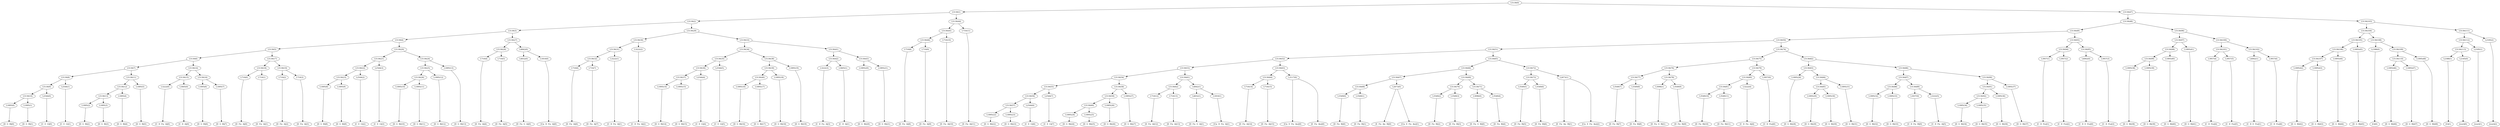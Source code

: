 digraph sample{
"L1895(0)"->"[D  G  B](0)"
"L1895(1)"->"[D  G  B](1)"
"L5130(10)"->"L1895(0)"
"L5130(10)"->"L1895(1)"
"L2544(0)"->"[C  E  G](0)"
"L5130(9)"->"L5130(10)"
"L5130(9)"->"L2544(0)"
"L2544(1)"->"[C  E  G](1)"
"L5130(8)"->"L5130(9)"
"L5130(8)"->"L2544(1)"
"L1895(2)"->"[D  G  B](2)"
"L1895(3)"->"[D  G  B](3)"
"L5130(13)"->"L1895(2)"
"L5130(13)"->"L1895(3)"
"L1895(4)"->"[D  G  B](4)"
"L5130(12)"->"L5130(13)"
"L5130(12)"->"L1895(4)"
"L1895(5)"->"[D  G  B](5)"
"L5130(11)"->"L5130(12)"
"L5130(11)"->"L1895(5)"
"L5130(7)"->"L5130(8)"
"L5130(7)"->"L5130(11)"
"L3222(0)"->"[C  D  Fis  A](0)"
"L3605(0)"->"[C  D  A](0)"
"L5130(15)"->"L3222(0)"
"L5130(15)"->"L3605(0)"
"L1895(6)"->"[D  G  B](6)"
"L1895(7)"->"[D  G  B](7)"
"L5130(16)"->"L1895(6)"
"L5130(16)"->"L1895(7)"
"L5130(14)"->"L5130(15)"
"L5130(14)"->"L5130(16)"
"L5130(6)"->"L5130(7)"
"L5130(6)"->"L5130(14)"
"L710(0)"->"[D  Fis  A](0)"
"L710(1)"->"[D  Fis  A](1)"
"L5130(18)"->"L710(0)"
"L5130(18)"->"L710(1)"
"L710(2)"->"[D  Fis  A](2)"
"L710(3)"->"[D  Fis  A](3)"
"L5130(19)"->"L710(2)"
"L5130(19)"->"L710(3)"
"L5130(17)"->"L5130(18)"
"L5130(17)"->"L5130(19)"
"L5130(5)"->"L5130(6)"
"L5130(5)"->"L5130(17)"
"L1895(8)"->"[D  G  B](8)"
"L1895(9)"->"[D  G  B](9)"
"L5130(23)"->"L1895(8)"
"L5130(23)"->"L1895(9)"
"L2544(2)"->"[C  E  G](2)"
"L5130(22)"->"L5130(23)"
"L5130(22)"->"L2544(2)"
"L2544(3)"->"[C  E  G](3)"
"L5130(21)"->"L5130(22)"
"L5130(21)"->"L2544(3)"
"L1895(10)"->"[D  G  B](10)"
"L1895(11)"->"[D  G  B](11)"
"L5130(26)"->"L1895(10)"
"L5130(26)"->"L1895(11)"
"L1895(12)"->"[D  G  B](12)"
"L5130(25)"->"L5130(26)"
"L5130(25)"->"L1895(12)"
"L1895(13)"->"[D  G  B](13)"
"L5130(24)"->"L5130(25)"
"L5130(24)"->"L1895(13)"
"L5130(20)"->"L5130(21)"
"L5130(20)"->"L5130(24)"
"L5130(4)"->"L5130(5)"
"L5130(4)"->"L5130(20)"
"L710(4)"->"[D  Fis  A](4)"
"L710(5)"->"[D  Fis  A](5)"
"L5130(28)"->"L710(4)"
"L5130(28)"->"L710(5)"
"L4652(0)"->"[D  Fis  G  A](0)"
"L1810(0)"->"[Cis  D  Fis  A](0)"
"L4842(0)"->"L4652(0)"
"L4842(0)"->"L1810(0)"
"L5130(27)"->"L5130(28)"
"L5130(27)"->"L4842(0)"
"L5130(3)"->"L5130(4)"
"L5130(3)"->"L5130(27)"
"L710(6)"->"[D  Fis  A](6)"
"L710(7)"->"[D  Fis  A](7)"
"L5130(32)"->"L710(6)"
"L5130(32)"->"L710(7)"
"L3222(1)"->"[C  D  Fis  A](1)"
"L5130(31)"->"L5130(32)"
"L5130(31)"->"L3222(1)"
"L3222(2)"->"[C  D  Fis  A](2)"
"L5130(30)"->"L5130(31)"
"L5130(30)"->"L3222(2)"
"L1895(14)"->"[D  G  B](14)"
"L1895(15)"->"[D  G  B](15)"
"L5130(37)"->"L1895(14)"
"L5130(37)"->"L1895(15)"
"L2544(4)"->"[C  E  G](4)"
"L5130(36)"->"L5130(37)"
"L5130(36)"->"L2544(4)"
"L2544(5)"->"[C  E  G](5)"
"L5130(35)"->"L5130(36)"
"L5130(35)"->"L2544(5)"
"L1895(16)"->"[D  G  B](16)"
"L1895(17)"->"[D  G  B](17)"
"L5130(40)"->"L1895(16)"
"L5130(40)"->"L1895(17)"
"L1895(18)"->"[D  G  B](18)"
"L5130(39)"->"L5130(40)"
"L5130(39)"->"L1895(18)"
"L1895(19)"->"[D  G  B](19)"
"L5130(38)"->"L5130(39)"
"L5130(38)"->"L1895(19)"
"L5130(34)"->"L5130(35)"
"L5130(34)"->"L5130(38)"
"L3222(3)"->"[C  D  Fis  A](3)"
"L3605(1)"->"[C  D  A](1)"
"L5130(42)"->"L3222(3)"
"L5130(42)"->"L3605(1)"
"L1895(20)"->"[D  G  B](20)"
"L1895(21)"->"[D  G  B](21)"
"L5130(43)"->"L1895(20)"
"L5130(43)"->"L1895(21)"
"L5130(41)"->"L5130(42)"
"L5130(41)"->"L5130(43)"
"L5130(33)"->"L5130(34)"
"L5130(33)"->"L5130(41)"
"L5130(29)"->"L5130(30)"
"L5130(29)"->"L5130(33)"
"L5130(2)"->"L5130(3)"
"L5130(2)"->"L5130(29)"
"L710(8)"->"[D  Fis  A](8)"
"L710(9)"->"[D  Fis  A](9)"
"L5130(46)"->"L710(8)"
"L5130(46)"->"L710(9)"
"L710(10)"->"[D  Fis  A](10)"
"L5130(45)"->"L5130(46)"
"L5130(45)"->"L710(10)"
"L710(11)"->"[D  Fis  A](11)"
"L5130(44)"->"L5130(45)"
"L5130(44)"->"L710(11)"
"L5130(1)"->"L5130(2)"
"L5130(1)"->"L5130(44)"
"L1895(22)"->"[D  G  B](22)"
"L1895(23)"->"[D  G  B](23)"
"L5130(57)"->"L1895(22)"
"L5130(57)"->"L1895(23)"
"L2544(6)"->"[C  E  G](6)"
"L5130(56)"->"L5130(57)"
"L5130(56)"->"L2544(6)"
"L2544(7)"->"[C  E  G](7)"
"L5130(55)"->"L5130(56)"
"L5130(55)"->"L2544(7)"
"L1895(24)"->"[D  G  B](24)"
"L1895(25)"->"[D  G  B](25)"
"L5130(60)"->"L1895(24)"
"L5130(60)"->"L1895(25)"
"L1895(26)"->"[D  G  B](26)"
"L5130(59)"->"L5130(60)"
"L5130(59)"->"L1895(26)"
"L1895(27)"->"[D  G  B](27)"
"L5130(58)"->"L5130(59)"
"L5130(58)"->"L1895(27)"
"L5130(54)"->"L5130(55)"
"L5130(54)"->"L5130(58)"
"L710(12)"->"[D  Fis  A](12)"
"L710(13)"->"[D  Fis  A](13)"
"L5130(62)"->"L710(12)"
"L5130(62)"->"L710(13)"
"L4652(1)"->"[D  Fis  G  A](1)"
"L1810(1)"->"[Cis  D  Fis  A](1)"
"L4842(1)"->"L4652(1)"
"L4842(1)"->"L1810(1)"
"L5130(61)"->"L5130(62)"
"L5130(61)"->"L4842(1)"
"L5130(53)"->"L5130(54)"
"L5130(53)"->"L5130(61)"
"L710(14)"->"[D  Fis  A](14)"
"L710(15)"->"[D  Fis  A](15)"
"L5130(64)"->"L710(14)"
"L5130(64)"->"L710(15)"
"L3117(0)"->"[Cis  E  Fis  Ais](0)"
"L3117(0)"->"[E  Fis  Ais](0)"
"L5130(63)"->"L5130(64)"
"L5130(63)"->"L3117(0)"
"L5130(52)"->"L5130(53)"
"L5130(52)"->"L5130(63)"
"L3549(0)"->"[D  Fis  B](0)"
"L3549(1)"->"[D  Fis  B](1)"
"L5130(68)"->"L3549(0)"
"L5130(68)"->"L3549(1)"
"L2673(0)"->"[E  Fis  Ais  B](0)"
"L2673(0)"->"[Cis  E  Fis  Ais](1)"
"L5130(67)"->"L5130(68)"
"L5130(67)"->"L2673(0)"
"L3549(2)"->"[D  Fis  B](2)"
"L3549(3)"->"[D  Fis  B](3)"
"L5130(70)"->"L3549(2)"
"L5130(70)"->"L3549(3)"
"L3096(0)"->"[D  Fis  G  B](0)"
"L3549(4)"->"[D  Fis  B](4)"
"L5130(71)"->"L3096(0)"
"L5130(71)"->"L3549(4)"
"L5130(69)"->"L5130(70)"
"L5130(69)"->"L5130(71)"
"L5130(66)"->"L5130(67)"
"L5130(66)"->"L5130(69)"
"L3549(5)"->"[D  Fis  B](5)"
"L3549(6)"->"[D  Fis  B](6)"
"L5130(73)"->"L3549(5)"
"L5130(73)"->"L3549(6)"
"L2673(1)"->"[E  Fis  Ais  B](1)"
"L2673(1)"->"[Cis  E  Fis  Ais](2)"
"L5130(72)"->"L5130(73)"
"L5130(72)"->"L2673(1)"
"L5130(65)"->"L5130(66)"
"L5130(65)"->"L5130(72)"
"L5130(51)"->"L5130(52)"
"L5130(51)"->"L5130(65)"
"L3549(7)"->"[D  Fis  B](7)"
"L3549(8)"->"[D  Fis  B](8)"
"L5130(77)"->"L3549(7)"
"L5130(77)"->"L3549(8)"
"L3096(1)"->"[D  Fis  G  B](1)"
"L3549(9)"->"[D  Fis  B](9)"
"L5130(78)"->"L3096(1)"
"L5130(78)"->"L3549(9)"
"L5130(76)"->"L5130(77)"
"L5130(76)"->"L5130(78)"
"L3549(10)"->"[D  Fis  B](10)"
"L3549(11)"->"[D  Fis  B](11)"
"L5130(81)"->"L3549(10)"
"L5130(81)"->"L3549(11)"
"L3222(4)"->"[C  D  Fis  A](4)"
"L5130(80)"->"L5130(81)"
"L5130(80)"->"L3222(4)"
"L3957(0)"->"[C  D  Fis](0)"
"L5130(79)"->"L5130(80)"
"L5130(79)"->"L3957(0)"
"L5130(75)"->"L5130(76)"
"L5130(75)"->"L5130(79)"
"L1895(28)"->"[D  G  B](28)"
"L1895(29)"->"[D  G  B](29)"
"L1895(30)"->"[D  G  B](30)"
"L5130(85)"->"L1895(29)"
"L5130(85)"->"L1895(30)"
"L1895(31)"->"[D  G  B](31)"
"L5130(84)"->"L5130(85)"
"L5130(84)"->"L1895(31)"
"L5130(83)"->"L1895(28)"
"L5130(83)"->"L5130(84)"
"L1895(32)"->"[D  G  B](32)"
"L1895(33)"->"[D  G  B](33)"
"L5130(88)"->"L1895(32)"
"L5130(88)"->"L1895(33)"
"L3037(0)"->"[C  D  Fis  B](0)"
"L3222(5)"->"[C  D  Fis  A](5)"
"L5130(89)"->"L3037(0)"
"L5130(89)"->"L3222(5)"
"L5130(87)"->"L5130(88)"
"L5130(87)"->"L5130(89)"
"L1895(34)"->"[D  G  B](34)"
"L1895(35)"->"[D  G  B](35)"
"L5130(92)"->"L1895(34)"
"L5130(92)"->"L1895(35)"
"L1895(36)"->"[D  G  B](36)"
"L5130(91)"->"L5130(92)"
"L5130(91)"->"L1895(36)"
"L1895(37)"->"[D  G  B](37)"
"L5130(90)"->"L5130(91)"
"L5130(90)"->"L1895(37)"
"L5130(86)"->"L5130(87)"
"L5130(86)"->"L5130(90)"
"L5130(82)"->"L5130(83)"
"L5130(82)"->"L5130(86)"
"L5130(74)"->"L5130(75)"
"L5130(74)"->"L5130(82)"
"L5130(50)"->"L5130(51)"
"L5130(50)"->"L5130(74)"
"L3957(1)"->"[C  D  Fis](1)"
"L3957(2)"->"[C  D  Fis](2)"
"L5130(94)"->"L3957(1)"
"L5130(94)"->"L3957(2)"
"L4002(0)"->"[C  D  E  Fis](0)"
"L3957(3)"->"[C  D  Fis](3)"
"L5130(95)"->"L4002(0)"
"L5130(95)"->"L3957(3)"
"L5130(93)"->"L5130(94)"
"L5130(93)"->"L5130(95)"
"L5130(49)"->"L5130(50)"
"L5130(49)"->"L5130(93)"
"L1895(38)"->"[D  G  B](38)"
"L1895(39)"->"[D  G  B](39)"
"L5130(99)"->"L1895(38)"
"L5130(99)"->"L1895(39)"
"L1895(40)"->"[D  G  B](40)"
"L5130(98)"->"L5130(99)"
"L5130(98)"->"L1895(40)"
"L1895(41)"->"[D  G  B](41)"
"L5130(97)"->"L5130(98)"
"L5130(97)"->"L1895(41)"
"L3957(4)"->"[C  D  Fis](4)"
"L3957(5)"->"[C  D  Fis](5)"
"L5130(101)"->"L3957(4)"
"L5130(101)"->"L3957(5)"
"L4002(1)"->"[C  D  E  Fis](1)"
"L3957(6)"->"[C  D  Fis](6)"
"L5130(102)"->"L4002(1)"
"L5130(102)"->"L3957(6)"
"L5130(100)"->"L5130(101)"
"L5130(100)"->"L5130(102)"
"L5130(96)"->"L5130(97)"
"L5130(96)"->"L5130(100)"
"L5130(48)"->"L5130(49)"
"L5130(48)"->"L5130(96)"
"L1895(42)"->"[D  G  B](42)"
"L1895(43)"->"[D  G  B](43)"
"L5130(107)"->"L1895(42)"
"L5130(107)"->"L1895(43)"
"L1895(44)"->"[D  G  B](44)"
"L5130(106)"->"L5130(107)"
"L5130(106)"->"L1895(44)"
"L1895(45)"->"[D  G  B](45)"
"L5130(105)"->"L5130(106)"
"L5130(105)"->"L1895(45)"
"L2388(0)"->"[G](0)"
"L1895(46)"->"[D  G  B](46)"
"L1895(47)"->"[D  G  B](47)"
"L5130(110)"->"L1895(46)"
"L5130(110)"->"L1895(47)"
"L1895(48)"->"[D  G  B](48)"
"L5130(109)"->"L5130(110)"
"L5130(109)"->"L1895(48)"
"L5130(108)"->"L2388(0)"
"L5130(108)"->"L5130(109)"
"L5130(104)"->"L5130(105)"
"L5130(104)"->"L5130(108)"
"L2388(1)"->"[G](1)"
"L2185(0)"->"[rest](0)"
"L5130(113)"->"L2388(1)"
"L5130(113)"->"L2185(0)"
"L2185(1)"->"[rest](1)"
"L5130(112)"->"L5130(113)"
"L5130(112)"->"L2185(1)"
"L2185(2)"->"[rest](2)"
"L5130(111)"->"L5130(112)"
"L5130(111)"->"L2185(2)"
"L5130(103)"->"L5130(104)"
"L5130(103)"->"L5130(111)"
"L5130(47)"->"L5130(48)"
"L5130(47)"->"L5130(103)"
"L5130(0)"->"L5130(1)"
"L5130(0)"->"L5130(47)"
{rank = min; "L5130(0)"}
{rank = same; "L5130(1)"; "L5130(47)";}
{rank = same; "L5130(2)"; "L5130(44)"; "L5130(48)"; "L5130(103)";}
{rank = same; "L5130(3)"; "L5130(29)"; "L5130(45)"; "L710(11)"; "L5130(49)"; "L5130(96)"; "L5130(104)"; "L5130(111)";}
{rank = same; "L5130(4)"; "L5130(27)"; "L5130(30)"; "L5130(33)"; "L5130(46)"; "L710(10)"; "L5130(50)"; "L5130(93)"; "L5130(97)"; "L5130(100)"; "L5130(105)"; "L5130(108)"; "L5130(112)"; "L2185(2)";}
{rank = same; "L5130(5)"; "L5130(20)"; "L5130(28)"; "L4842(0)"; "L5130(31)"; "L3222(2)"; "L5130(34)"; "L5130(41)"; "L710(8)"; "L710(9)"; "L5130(51)"; "L5130(74)"; "L5130(94)"; "L5130(95)"; "L5130(98)"; "L1895(41)"; "L5130(101)"; "L5130(102)"; "L5130(106)"; "L1895(45)"; "L2388(0)"; "L5130(109)"; "L5130(113)"; "L2185(1)";}
{rank = same; "L5130(6)"; "L5130(17)"; "L5130(21)"; "L5130(24)"; "L710(4)"; "L710(5)"; "L4652(0)"; "L1810(0)"; "L5130(32)"; "L3222(1)"; "L5130(35)"; "L5130(38)"; "L5130(42)"; "L5130(43)"; "L5130(52)"; "L5130(65)"; "L5130(75)"; "L5130(82)"; "L3957(1)"; "L3957(2)"; "L4002(0)"; "L3957(3)"; "L5130(99)"; "L1895(40)"; "L3957(4)"; "L3957(5)"; "L4002(1)"; "L3957(6)"; "L5130(107)"; "L1895(44)"; "L5130(110)"; "L1895(48)"; "L2388(1)"; "L2185(0)";}
{rank = same; "L5130(7)"; "L5130(14)"; "L5130(18)"; "L5130(19)"; "L5130(22)"; "L2544(3)"; "L5130(25)"; "L1895(13)"; "L710(6)"; "L710(7)"; "L5130(36)"; "L2544(5)"; "L5130(39)"; "L1895(19)"; "L3222(3)"; "L3605(1)"; "L1895(20)"; "L1895(21)"; "L5130(53)"; "L5130(63)"; "L5130(66)"; "L5130(72)"; "L5130(76)"; "L5130(79)"; "L5130(83)"; "L5130(86)"; "L1895(38)"; "L1895(39)"; "L1895(42)"; "L1895(43)"; "L1895(46)"; "L1895(47)";}
{rank = same; "L5130(8)"; "L5130(11)"; "L5130(15)"; "L5130(16)"; "L710(0)"; "L710(1)"; "L710(2)"; "L710(3)"; "L5130(23)"; "L2544(2)"; "L5130(26)"; "L1895(12)"; "L5130(37)"; "L2544(4)"; "L5130(40)"; "L1895(18)"; "L5130(54)"; "L5130(61)"; "L5130(64)"; "L3117(0)"; "L5130(67)"; "L5130(69)"; "L5130(73)"; "L2673(1)"; "L5130(77)"; "L5130(78)"; "L5130(80)"; "L3957(0)"; "L1895(28)"; "L5130(84)"; "L5130(87)"; "L5130(90)";}
{rank = same; "L5130(9)"; "L2544(1)"; "L5130(12)"; "L1895(5)"; "L3222(0)"; "L3605(0)"; "L1895(6)"; "L1895(7)"; "L1895(8)"; "L1895(9)"; "L1895(10)"; "L1895(11)"; "L1895(14)"; "L1895(15)"; "L1895(16)"; "L1895(17)"; "L5130(55)"; "L5130(58)"; "L5130(62)"; "L4842(1)"; "L710(14)"; "L710(15)"; "L5130(68)"; "L2673(0)"; "L5130(70)"; "L5130(71)"; "L3549(5)"; "L3549(6)"; "L3549(7)"; "L3549(8)"; "L3096(1)"; "L3549(9)"; "L5130(81)"; "L3222(4)"; "L5130(85)"; "L1895(31)"; "L5130(88)"; "L5130(89)"; "L5130(91)"; "L1895(37)";}
{rank = same; "L5130(10)"; "L2544(0)"; "L5130(13)"; "L1895(4)"; "L5130(56)"; "L2544(7)"; "L5130(59)"; "L1895(27)"; "L710(12)"; "L710(13)"; "L4652(1)"; "L1810(1)"; "L3549(0)"; "L3549(1)"; "L3549(2)"; "L3549(3)"; "L3096(0)"; "L3549(4)"; "L3549(10)"; "L3549(11)"; "L1895(29)"; "L1895(30)"; "L1895(32)"; "L1895(33)"; "L3037(0)"; "L3222(5)"; "L5130(92)"; "L1895(36)";}
{rank = same; "L1895(0)"; "L1895(1)"; "L1895(2)"; "L1895(3)"; "L5130(57)"; "L2544(6)"; "L5130(60)"; "L1895(26)"; "L1895(34)"; "L1895(35)";}
{rank = same; "L1895(22)"; "L1895(23)"; "L1895(24)"; "L1895(25)";}
{rank = max; "[C  D  A](0)"; "[C  D  A](1)"; "[C  D  E  Fis](0)"; "[C  D  E  Fis](1)"; "[C  D  Fis  A](0)"; "[C  D  Fis  A](1)"; "[C  D  Fis  A](2)"; "[C  D  Fis  A](3)"; "[C  D  Fis  A](4)"; "[C  D  Fis  A](5)"; "[C  D  Fis  B](0)"; "[C  D  Fis](0)"; "[C  D  Fis](1)"; "[C  D  Fis](2)"; "[C  D  Fis](3)"; "[C  D  Fis](4)"; "[C  D  Fis](5)"; "[C  D  Fis](6)"; "[C  E  G](0)"; "[C  E  G](1)"; "[C  E  G](2)"; "[C  E  G](3)"; "[C  E  G](4)"; "[C  E  G](5)"; "[C  E  G](6)"; "[C  E  G](7)"; "[Cis  D  Fis  A](0)"; "[Cis  D  Fis  A](1)"; "[Cis  E  Fis  Ais](0)"; "[Cis  E  Fis  Ais](1)"; "[Cis  E  Fis  Ais](2)"; "[D  Fis  A](0)"; "[D  Fis  A](1)"; "[D  Fis  A](10)"; "[D  Fis  A](11)"; "[D  Fis  A](12)"; "[D  Fis  A](13)"; "[D  Fis  A](14)"; "[D  Fis  A](15)"; "[D  Fis  A](2)"; "[D  Fis  A](3)"; "[D  Fis  A](4)"; "[D  Fis  A](5)"; "[D  Fis  A](6)"; "[D  Fis  A](7)"; "[D  Fis  A](8)"; "[D  Fis  A](9)"; "[D  Fis  B](0)"; "[D  Fis  B](1)"; "[D  Fis  B](10)"; "[D  Fis  B](11)"; "[D  Fis  B](2)"; "[D  Fis  B](3)"; "[D  Fis  B](4)"; "[D  Fis  B](5)"; "[D  Fis  B](6)"; "[D  Fis  B](7)"; "[D  Fis  B](8)"; "[D  Fis  B](9)"; "[D  Fis  G  A](0)"; "[D  Fis  G  A](1)"; "[D  Fis  G  B](0)"; "[D  Fis  G  B](1)"; "[D  G  B](0)"; "[D  G  B](1)"; "[D  G  B](10)"; "[D  G  B](11)"; "[D  G  B](12)"; "[D  G  B](13)"; "[D  G  B](14)"; "[D  G  B](15)"; "[D  G  B](16)"; "[D  G  B](17)"; "[D  G  B](18)"; "[D  G  B](19)"; "[D  G  B](2)"; "[D  G  B](20)"; "[D  G  B](21)"; "[D  G  B](22)"; "[D  G  B](23)"; "[D  G  B](24)"; "[D  G  B](25)"; "[D  G  B](26)"; "[D  G  B](27)"; "[D  G  B](28)"; "[D  G  B](29)"; "[D  G  B](3)"; "[D  G  B](30)"; "[D  G  B](31)"; "[D  G  B](32)"; "[D  G  B](33)"; "[D  G  B](34)"; "[D  G  B](35)"; "[D  G  B](36)"; "[D  G  B](37)"; "[D  G  B](38)"; "[D  G  B](39)"; "[D  G  B](4)"; "[D  G  B](40)"; "[D  G  B](41)"; "[D  G  B](42)"; "[D  G  B](43)"; "[D  G  B](44)"; "[D  G  B](45)"; "[D  G  B](46)"; "[D  G  B](47)"; "[D  G  B](48)"; "[D  G  B](5)"; "[D  G  B](6)"; "[D  G  B](7)"; "[D  G  B](8)"; "[D  G  B](9)"; "[E  Fis  Ais  B](0)"; "[E  Fis  Ais  B](1)"; "[E  Fis  Ais](0)"; "[G](0)"; "[G](1)"; "[rest](0)"; "[rest](1)"; "[rest](2)";}
}